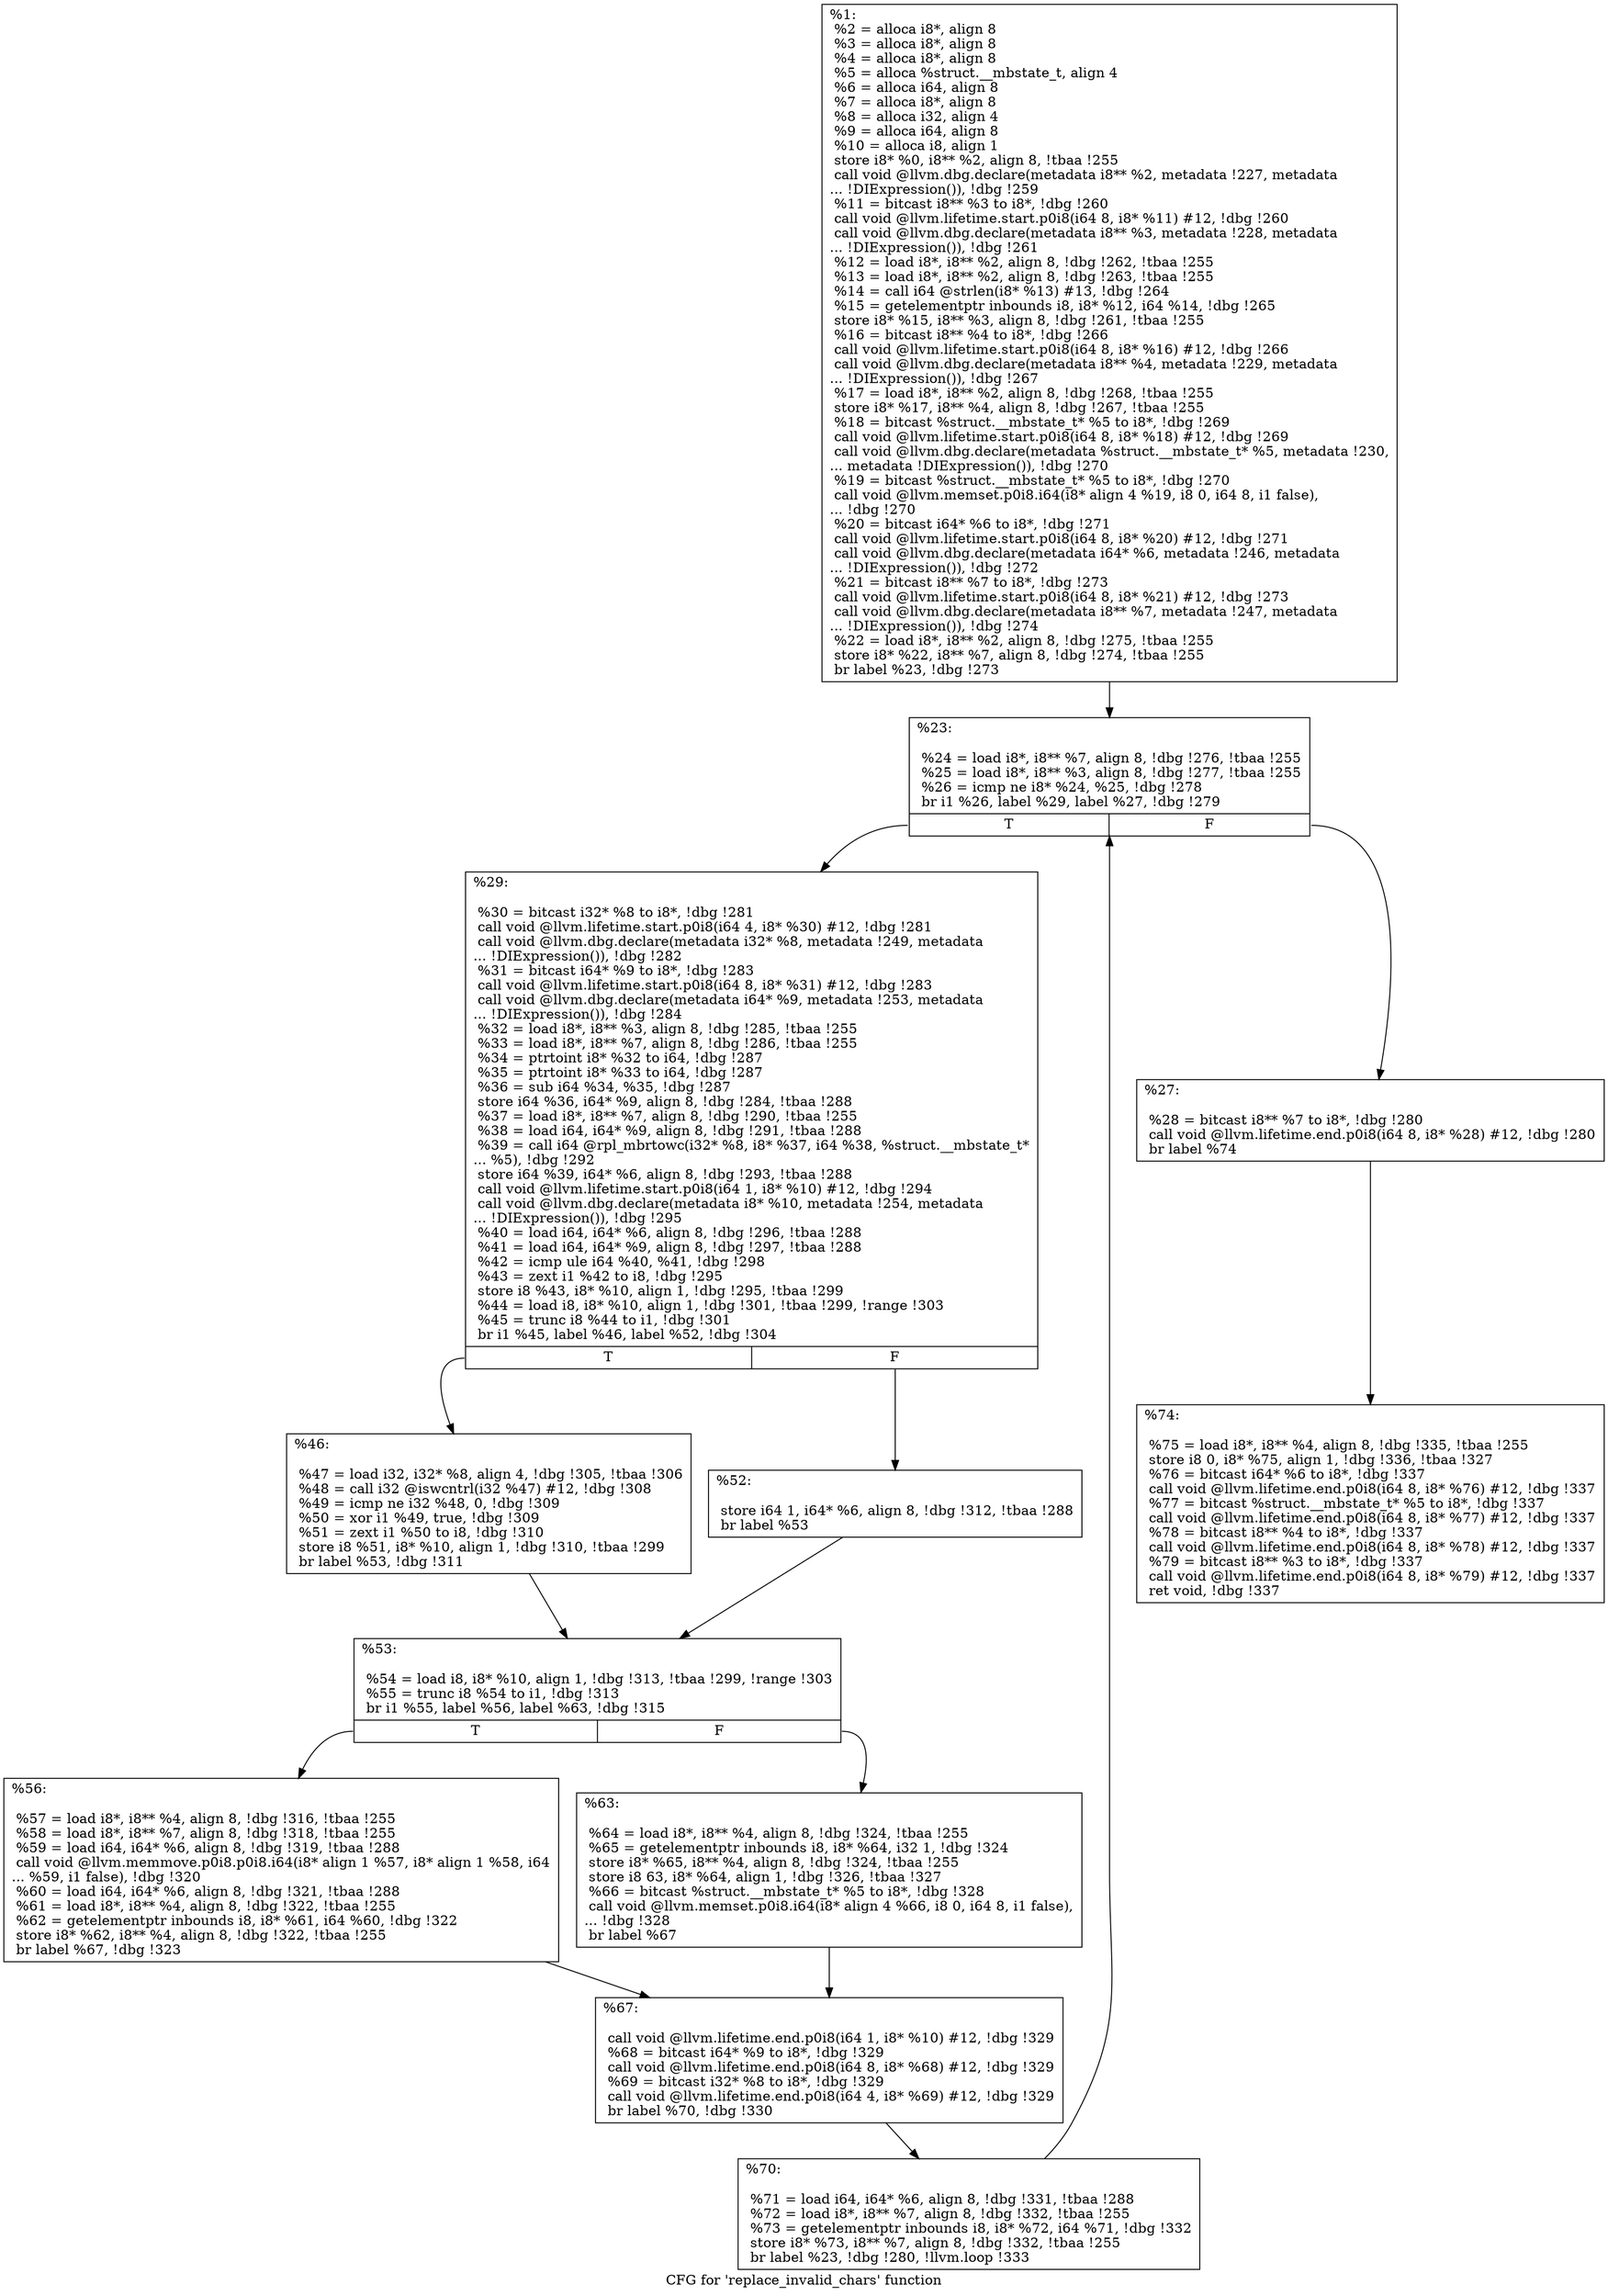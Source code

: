 digraph "CFG for 'replace_invalid_chars' function" {
	label="CFG for 'replace_invalid_chars' function";

	Node0xccc120 [shape=record,label="{%1:\l  %2 = alloca i8*, align 8\l  %3 = alloca i8*, align 8\l  %4 = alloca i8*, align 8\l  %5 = alloca %struct.__mbstate_t, align 4\l  %6 = alloca i64, align 8\l  %7 = alloca i8*, align 8\l  %8 = alloca i32, align 4\l  %9 = alloca i64, align 8\l  %10 = alloca i8, align 1\l  store i8* %0, i8** %2, align 8, !tbaa !255\l  call void @llvm.dbg.declare(metadata i8** %2, metadata !227, metadata\l... !DIExpression()), !dbg !259\l  %11 = bitcast i8** %3 to i8*, !dbg !260\l  call void @llvm.lifetime.start.p0i8(i64 8, i8* %11) #12, !dbg !260\l  call void @llvm.dbg.declare(metadata i8** %3, metadata !228, metadata\l... !DIExpression()), !dbg !261\l  %12 = load i8*, i8** %2, align 8, !dbg !262, !tbaa !255\l  %13 = load i8*, i8** %2, align 8, !dbg !263, !tbaa !255\l  %14 = call i64 @strlen(i8* %13) #13, !dbg !264\l  %15 = getelementptr inbounds i8, i8* %12, i64 %14, !dbg !265\l  store i8* %15, i8** %3, align 8, !dbg !261, !tbaa !255\l  %16 = bitcast i8** %4 to i8*, !dbg !266\l  call void @llvm.lifetime.start.p0i8(i64 8, i8* %16) #12, !dbg !266\l  call void @llvm.dbg.declare(metadata i8** %4, metadata !229, metadata\l... !DIExpression()), !dbg !267\l  %17 = load i8*, i8** %2, align 8, !dbg !268, !tbaa !255\l  store i8* %17, i8** %4, align 8, !dbg !267, !tbaa !255\l  %18 = bitcast %struct.__mbstate_t* %5 to i8*, !dbg !269\l  call void @llvm.lifetime.start.p0i8(i64 8, i8* %18) #12, !dbg !269\l  call void @llvm.dbg.declare(metadata %struct.__mbstate_t* %5, metadata !230,\l... metadata !DIExpression()), !dbg !270\l  %19 = bitcast %struct.__mbstate_t* %5 to i8*, !dbg !270\l  call void @llvm.memset.p0i8.i64(i8* align 4 %19, i8 0, i64 8, i1 false),\l... !dbg !270\l  %20 = bitcast i64* %6 to i8*, !dbg !271\l  call void @llvm.lifetime.start.p0i8(i64 8, i8* %20) #12, !dbg !271\l  call void @llvm.dbg.declare(metadata i64* %6, metadata !246, metadata\l... !DIExpression()), !dbg !272\l  %21 = bitcast i8** %7 to i8*, !dbg !273\l  call void @llvm.lifetime.start.p0i8(i64 8, i8* %21) #12, !dbg !273\l  call void @llvm.dbg.declare(metadata i8** %7, metadata !247, metadata\l... !DIExpression()), !dbg !274\l  %22 = load i8*, i8** %2, align 8, !dbg !275, !tbaa !255\l  store i8* %22, i8** %7, align 8, !dbg !274, !tbaa !255\l  br label %23, !dbg !273\l}"];
	Node0xccc120 -> Node0xcccc80;
	Node0xcccc80 [shape=record,label="{%23:\l\l  %24 = load i8*, i8** %7, align 8, !dbg !276, !tbaa !255\l  %25 = load i8*, i8** %3, align 8, !dbg !277, !tbaa !255\l  %26 = icmp ne i8* %24, %25, !dbg !278\l  br i1 %26, label %29, label %27, !dbg !279\l|{<s0>T|<s1>F}}"];
	Node0xcccc80:s0 -> Node0xcccd20;
	Node0xcccc80:s1 -> Node0xccccd0;
	Node0xccccd0 [shape=record,label="{%27:\l\l  %28 = bitcast i8** %7 to i8*, !dbg !280\l  call void @llvm.lifetime.end.p0i8(i64 8, i8* %28) #12, !dbg !280\l  br label %74\l}"];
	Node0xccccd0 -> Node0xcccfa0;
	Node0xcccd20 [shape=record,label="{%29:\l\l  %30 = bitcast i32* %8 to i8*, !dbg !281\l  call void @llvm.lifetime.start.p0i8(i64 4, i8* %30) #12, !dbg !281\l  call void @llvm.dbg.declare(metadata i32* %8, metadata !249, metadata\l... !DIExpression()), !dbg !282\l  %31 = bitcast i64* %9 to i8*, !dbg !283\l  call void @llvm.lifetime.start.p0i8(i64 8, i8* %31) #12, !dbg !283\l  call void @llvm.dbg.declare(metadata i64* %9, metadata !253, metadata\l... !DIExpression()), !dbg !284\l  %32 = load i8*, i8** %3, align 8, !dbg !285, !tbaa !255\l  %33 = load i8*, i8** %7, align 8, !dbg !286, !tbaa !255\l  %34 = ptrtoint i8* %32 to i64, !dbg !287\l  %35 = ptrtoint i8* %33 to i64, !dbg !287\l  %36 = sub i64 %34, %35, !dbg !287\l  store i64 %36, i64* %9, align 8, !dbg !284, !tbaa !288\l  %37 = load i8*, i8** %7, align 8, !dbg !290, !tbaa !255\l  %38 = load i64, i64* %9, align 8, !dbg !291, !tbaa !288\l  %39 = call i64 @rpl_mbrtowc(i32* %8, i8* %37, i64 %38, %struct.__mbstate_t*\l... %5), !dbg !292\l  store i64 %39, i64* %6, align 8, !dbg !293, !tbaa !288\l  call void @llvm.lifetime.start.p0i8(i64 1, i8* %10) #12, !dbg !294\l  call void @llvm.dbg.declare(metadata i8* %10, metadata !254, metadata\l... !DIExpression()), !dbg !295\l  %40 = load i64, i64* %6, align 8, !dbg !296, !tbaa !288\l  %41 = load i64, i64* %9, align 8, !dbg !297, !tbaa !288\l  %42 = icmp ule i64 %40, %41, !dbg !298\l  %43 = zext i1 %42 to i8, !dbg !295\l  store i8 %43, i8* %10, align 1, !dbg !295, !tbaa !299\l  %44 = load i8, i8* %10, align 1, !dbg !301, !tbaa !299, !range !303\l  %45 = trunc i8 %44 to i1, !dbg !301\l  br i1 %45, label %46, label %52, !dbg !304\l|{<s0>T|<s1>F}}"];
	Node0xcccd20:s0 -> Node0xcccd70;
	Node0xcccd20:s1 -> Node0xcccdc0;
	Node0xcccd70 [shape=record,label="{%46:\l\l  %47 = load i32, i32* %8, align 4, !dbg !305, !tbaa !306\l  %48 = call i32 @iswcntrl(i32 %47) #12, !dbg !308\l  %49 = icmp ne i32 %48, 0, !dbg !309\l  %50 = xor i1 %49, true, !dbg !309\l  %51 = zext i1 %50 to i8, !dbg !310\l  store i8 %51, i8* %10, align 1, !dbg !310, !tbaa !299\l  br label %53, !dbg !311\l}"];
	Node0xcccd70 -> Node0xccce10;
	Node0xcccdc0 [shape=record,label="{%52:\l\l  store i64 1, i64* %6, align 8, !dbg !312, !tbaa !288\l  br label %53\l}"];
	Node0xcccdc0 -> Node0xccce10;
	Node0xccce10 [shape=record,label="{%53:\l\l  %54 = load i8, i8* %10, align 1, !dbg !313, !tbaa !299, !range !303\l  %55 = trunc i8 %54 to i1, !dbg !313\l  br i1 %55, label %56, label %63, !dbg !315\l|{<s0>T|<s1>F}}"];
	Node0xccce10:s0 -> Node0xccce60;
	Node0xccce10:s1 -> Node0xccceb0;
	Node0xccce60 [shape=record,label="{%56:\l\l  %57 = load i8*, i8** %4, align 8, !dbg !316, !tbaa !255\l  %58 = load i8*, i8** %7, align 8, !dbg !318, !tbaa !255\l  %59 = load i64, i64* %6, align 8, !dbg !319, !tbaa !288\l  call void @llvm.memmove.p0i8.p0i8.i64(i8* align 1 %57, i8* align 1 %58, i64\l... %59, i1 false), !dbg !320\l  %60 = load i64, i64* %6, align 8, !dbg !321, !tbaa !288\l  %61 = load i8*, i8** %4, align 8, !dbg !322, !tbaa !255\l  %62 = getelementptr inbounds i8, i8* %61, i64 %60, !dbg !322\l  store i8* %62, i8** %4, align 8, !dbg !322, !tbaa !255\l  br label %67, !dbg !323\l}"];
	Node0xccce60 -> Node0xcccf00;
	Node0xccceb0 [shape=record,label="{%63:\l\l  %64 = load i8*, i8** %4, align 8, !dbg !324, !tbaa !255\l  %65 = getelementptr inbounds i8, i8* %64, i32 1, !dbg !324\l  store i8* %65, i8** %4, align 8, !dbg !324, !tbaa !255\l  store i8 63, i8* %64, align 1, !dbg !326, !tbaa !327\l  %66 = bitcast %struct.__mbstate_t* %5 to i8*, !dbg !328\l  call void @llvm.memset.p0i8.i64(i8* align 4 %66, i8 0, i64 8, i1 false),\l... !dbg !328\l  br label %67\l}"];
	Node0xccceb0 -> Node0xcccf00;
	Node0xcccf00 [shape=record,label="{%67:\l\l  call void @llvm.lifetime.end.p0i8(i64 1, i8* %10) #12, !dbg !329\l  %68 = bitcast i64* %9 to i8*, !dbg !329\l  call void @llvm.lifetime.end.p0i8(i64 8, i8* %68) #12, !dbg !329\l  %69 = bitcast i32* %8 to i8*, !dbg !329\l  call void @llvm.lifetime.end.p0i8(i64 4, i8* %69) #12, !dbg !329\l  br label %70, !dbg !330\l}"];
	Node0xcccf00 -> Node0xcccf50;
	Node0xcccf50 [shape=record,label="{%70:\l\l  %71 = load i64, i64* %6, align 8, !dbg !331, !tbaa !288\l  %72 = load i8*, i8** %7, align 8, !dbg !332, !tbaa !255\l  %73 = getelementptr inbounds i8, i8* %72, i64 %71, !dbg !332\l  store i8* %73, i8** %7, align 8, !dbg !332, !tbaa !255\l  br label %23, !dbg !280, !llvm.loop !333\l}"];
	Node0xcccf50 -> Node0xcccc80;
	Node0xcccfa0 [shape=record,label="{%74:\l\l  %75 = load i8*, i8** %4, align 8, !dbg !335, !tbaa !255\l  store i8 0, i8* %75, align 1, !dbg !336, !tbaa !327\l  %76 = bitcast i64* %6 to i8*, !dbg !337\l  call void @llvm.lifetime.end.p0i8(i64 8, i8* %76) #12, !dbg !337\l  %77 = bitcast %struct.__mbstate_t* %5 to i8*, !dbg !337\l  call void @llvm.lifetime.end.p0i8(i64 8, i8* %77) #12, !dbg !337\l  %78 = bitcast i8** %4 to i8*, !dbg !337\l  call void @llvm.lifetime.end.p0i8(i64 8, i8* %78) #12, !dbg !337\l  %79 = bitcast i8** %3 to i8*, !dbg !337\l  call void @llvm.lifetime.end.p0i8(i64 8, i8* %79) #12, !dbg !337\l  ret void, !dbg !337\l}"];
}
